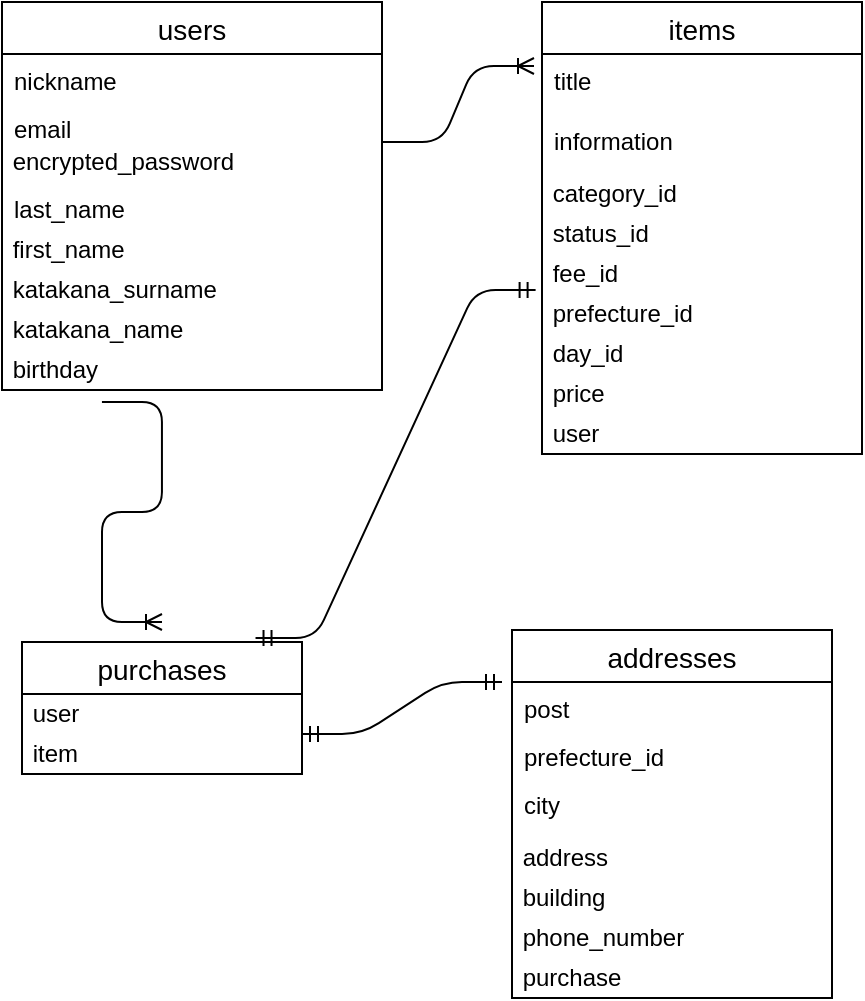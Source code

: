 <mxfile version="13.10.0" type="embed">
    <diagram id="HoW109t7VY8YQYDN1kgU" name="ページ1">
        <mxGraphModel dx="448" dy="667" grid="1" gridSize="10" guides="1" tooltips="1" connect="1" arrows="1" fold="1" page="1" pageScale="1" pageWidth="850" pageHeight="1100" math="0" shadow="0">
            <root>
                <mxCell id="0"/>
                <mxCell id="1" parent="0"/>
                <mxCell id="2" value="users" style="swimlane;fontStyle=0;childLayout=stackLayout;horizontal=1;startSize=26;horizontalStack=0;resizeParent=1;resizeParentMax=0;resizeLast=0;collapsible=1;marginBottom=0;align=center;fontSize=14;" parent="1" vertex="1">
                    <mxGeometry x="10" y="120" width="190" height="194" as="geometry"/>
                </mxCell>
                <mxCell id="3" value="nickname" style="text;strokeColor=none;fillColor=none;spacingLeft=4;spacingRight=4;overflow=hidden;rotatable=0;points=[[0,0.5],[1,0.5]];portConstraint=eastwest;fontSize=12;" parent="2" vertex="1">
                    <mxGeometry y="26" width="190" height="24" as="geometry"/>
                </mxCell>
                <mxCell id="4" value="email" style="text;strokeColor=none;fillColor=none;spacingLeft=4;spacingRight=4;overflow=hidden;rotatable=0;points=[[0,0.5],[1,0.5]];portConstraint=eastwest;fontSize=12;align=left;" parent="2" vertex="1">
                    <mxGeometry y="50" width="190" height="20" as="geometry"/>
                </mxCell>
                <mxCell id="59" value="&amp;nbsp;encrypted_password" style="text;html=1;resizable=0;autosize=1;align=left;verticalAlign=middle;points=[];fillColor=none;strokeColor=none;rounded=0;" parent="2" vertex="1">
                    <mxGeometry y="70" width="190" height="20" as="geometry"/>
                </mxCell>
                <mxCell id="5" value="last_name" style="text;strokeColor=none;fillColor=none;spacingLeft=4;spacingRight=4;overflow=hidden;rotatable=0;points=[[0,0.5],[1,0.5]];portConstraint=eastwest;fontSize=12;" parent="2" vertex="1">
                    <mxGeometry y="90" width="190" height="24" as="geometry"/>
                </mxCell>
                <mxCell id="71" value="&amp;nbsp;first_name" style="text;html=1;resizable=0;autosize=1;align=left;verticalAlign=middle;points=[];fillColor=none;strokeColor=none;rounded=0;" parent="2" vertex="1">
                    <mxGeometry y="114" width="190" height="20" as="geometry"/>
                </mxCell>
                <mxCell id="72" value="&amp;nbsp;katakana_surname" style="text;html=1;resizable=0;autosize=1;align=left;verticalAlign=middle;points=[];fillColor=none;strokeColor=none;rounded=0;" parent="2" vertex="1">
                    <mxGeometry y="134" width="190" height="20" as="geometry"/>
                </mxCell>
                <mxCell id="73" value="&amp;nbsp;katakana_name" style="text;html=1;resizable=0;autosize=1;align=left;verticalAlign=middle;points=[];fillColor=none;strokeColor=none;rounded=0;" parent="2" vertex="1">
                    <mxGeometry y="154" width="190" height="20" as="geometry"/>
                </mxCell>
                <mxCell id="74" value="&amp;nbsp;birthday" style="text;html=1;resizable=0;autosize=1;align=left;verticalAlign=middle;points=[];fillColor=none;strokeColor=none;rounded=0;" parent="2" vertex="1">
                    <mxGeometry y="174" width="190" height="20" as="geometry"/>
                </mxCell>
                <mxCell id="6" value="items" style="swimlane;fontStyle=0;childLayout=stackLayout;horizontal=1;startSize=26;horizontalStack=0;resizeParent=1;resizeParentMax=0;resizeLast=0;collapsible=1;marginBottom=0;align=center;fontSize=14;" parent="1" vertex="1">
                    <mxGeometry x="280" y="120" width="160" height="226" as="geometry"/>
                </mxCell>
                <mxCell id="8" value="title" style="text;strokeColor=none;fillColor=none;spacingLeft=4;spacingRight=4;overflow=hidden;rotatable=0;points=[[0,0.5],[1,0.5]];portConstraint=eastwest;fontSize=12;" parent="6" vertex="1">
                    <mxGeometry y="26" width="160" height="30" as="geometry"/>
                </mxCell>
                <mxCell id="9" value="information" style="text;strokeColor=none;fillColor=none;spacingLeft=4;spacingRight=4;overflow=hidden;rotatable=0;points=[[0,0.5],[1,0.5]];portConstraint=eastwest;fontSize=12;" parent="6" vertex="1">
                    <mxGeometry y="56" width="160" height="30" as="geometry"/>
                </mxCell>
                <mxCell id="60" value="&amp;nbsp;category_id" style="text;html=1;resizable=0;autosize=1;align=left;verticalAlign=middle;points=[];fillColor=none;strokeColor=none;rounded=0;" parent="6" vertex="1">
                    <mxGeometry y="86" width="160" height="20" as="geometry"/>
                </mxCell>
                <mxCell id="61" value="&amp;nbsp;status_id" style="text;html=1;resizable=0;autosize=1;align=left;verticalAlign=middle;points=[];fillColor=none;strokeColor=none;rounded=0;" parent="6" vertex="1">
                    <mxGeometry y="106" width="160" height="20" as="geometry"/>
                </mxCell>
                <mxCell id="64" value="&amp;nbsp;fee_id" style="text;html=1;resizable=0;autosize=1;align=left;verticalAlign=middle;points=[];fillColor=none;strokeColor=none;rounded=0;" parent="6" vertex="1">
                    <mxGeometry y="126" width="160" height="20" as="geometry"/>
                </mxCell>
                <mxCell id="65" value="&amp;nbsp;prefecture_id" style="text;html=1;resizable=0;autosize=1;align=left;verticalAlign=middle;points=[];fillColor=none;strokeColor=none;rounded=0;" parent="6" vertex="1">
                    <mxGeometry y="146" width="160" height="20" as="geometry"/>
                </mxCell>
                <mxCell id="66" value="&amp;nbsp;day_id" style="text;html=1;resizable=0;autosize=1;align=left;verticalAlign=middle;points=[];fillColor=none;strokeColor=none;rounded=0;" parent="6" vertex="1">
                    <mxGeometry y="166" width="160" height="20" as="geometry"/>
                </mxCell>
                <mxCell id="62" value="&amp;nbsp;price" style="text;html=1;resizable=0;autosize=1;align=left;verticalAlign=middle;points=[];fillColor=none;strokeColor=none;rounded=0;" parent="6" vertex="1">
                    <mxGeometry y="186" width="160" height="20" as="geometry"/>
                </mxCell>
                <mxCell id="83" value="&amp;nbsp;user" style="text;html=1;resizable=0;autosize=1;align=left;verticalAlign=middle;points=[];fillColor=none;strokeColor=none;rounded=0;" vertex="1" parent="6">
                    <mxGeometry y="206" width="160" height="20" as="geometry"/>
                </mxCell>
                <mxCell id="10" value="purchases" style="swimlane;fontStyle=0;childLayout=stackLayout;horizontal=1;startSize=26;horizontalStack=0;resizeParent=1;resizeParentMax=0;resizeLast=0;collapsible=1;marginBottom=0;align=center;fontSize=14;" parent="1" vertex="1">
                    <mxGeometry x="20" y="440" width="140" height="66" as="geometry"/>
                </mxCell>
                <mxCell id="58" value="&amp;nbsp;user" style="text;html=1;resizable=0;autosize=1;align=left;verticalAlign=middle;points=[];fillColor=none;strokeColor=none;rounded=0;" parent="10" vertex="1">
                    <mxGeometry y="26" width="140" height="20" as="geometry"/>
                </mxCell>
                <mxCell id="75" value="&amp;nbsp;item" style="text;html=1;resizable=0;autosize=1;align=left;verticalAlign=middle;points=[];fillColor=none;strokeColor=none;rounded=0;" parent="10" vertex="1">
                    <mxGeometry y="46" width="140" height="20" as="geometry"/>
                </mxCell>
                <mxCell id="14" value="addresses" style="swimlane;fontStyle=0;childLayout=stackLayout;horizontal=1;startSize=26;horizontalStack=0;resizeParent=1;resizeParentMax=0;resizeLast=0;collapsible=1;marginBottom=0;align=center;fontSize=14;" parent="1" vertex="1">
                    <mxGeometry x="265" y="434" width="160" height="184" as="geometry"/>
                </mxCell>
                <mxCell id="15" value="post" style="text;strokeColor=none;fillColor=none;spacingLeft=4;spacingRight=4;overflow=hidden;rotatable=0;points=[[0,0.5],[1,0.5]];portConstraint=eastwest;fontSize=12;" parent="14" vertex="1">
                    <mxGeometry y="26" width="160" height="24" as="geometry"/>
                </mxCell>
                <mxCell id="16" value="prefecture_id" style="text;strokeColor=none;fillColor=none;spacingLeft=4;spacingRight=4;overflow=hidden;rotatable=0;points=[[0,0.5],[1,0.5]];portConstraint=eastwest;fontSize=12;" parent="14" vertex="1">
                    <mxGeometry y="50" width="160" height="24" as="geometry"/>
                </mxCell>
                <mxCell id="17" value="city" style="text;strokeColor=none;fillColor=none;spacingLeft=4;spacingRight=4;overflow=hidden;rotatable=0;points=[[0,0.5],[1,0.5]];portConstraint=eastwest;fontSize=12;" parent="14" vertex="1">
                    <mxGeometry y="74" width="160" height="30" as="geometry"/>
                </mxCell>
                <mxCell id="84" value="&amp;nbsp;address" style="text;html=1;resizable=0;autosize=1;align=left;verticalAlign=middle;points=[];fillColor=none;strokeColor=none;rounded=0;" vertex="1" parent="14">
                    <mxGeometry y="104" width="160" height="20" as="geometry"/>
                </mxCell>
                <mxCell id="78" value="&amp;nbsp;building" style="text;html=1;resizable=0;autosize=1;align=left;verticalAlign=middle;points=[];fillColor=none;strokeColor=none;rounded=0;" parent="14" vertex="1">
                    <mxGeometry y="124" width="160" height="20" as="geometry"/>
                </mxCell>
                <mxCell id="79" value="&amp;nbsp;phone_number" style="text;html=1;resizable=0;autosize=1;align=left;verticalAlign=middle;points=[];fillColor=none;strokeColor=none;rounded=0;" parent="14" vertex="1">
                    <mxGeometry y="144" width="160" height="20" as="geometry"/>
                </mxCell>
                <mxCell id="82" value="&amp;nbsp;purchase" style="text;html=1;resizable=0;autosize=1;align=left;verticalAlign=middle;points=[];fillColor=none;strokeColor=none;rounded=0;" parent="14" vertex="1">
                    <mxGeometry y="164" width="160" height="20" as="geometry"/>
                </mxCell>
                <mxCell id="26" value="" style="edgeStyle=entityRelationEdgeStyle;fontSize=12;html=1;endArrow=ERoneToMany;entryX=-0.025;entryY=0.2;entryDx=0;entryDy=0;entryPerimeter=0;" parent="1" target="8" edge="1">
                    <mxGeometry width="100" height="100" relative="1" as="geometry">
                        <mxPoint x="200" y="190" as="sourcePoint"/>
                        <mxPoint x="300" y="90" as="targetPoint"/>
                    </mxGeometry>
                </mxCell>
                <mxCell id="67" value="" style="edgeStyle=entityRelationEdgeStyle;fontSize=12;html=1;endArrow=ERmandOne;startArrow=ERmandOne;" parent="1" edge="1">
                    <mxGeometry width="100" height="100" relative="1" as="geometry">
                        <mxPoint x="160" y="486" as="sourcePoint"/>
                        <mxPoint x="260" y="460" as="targetPoint"/>
                    </mxGeometry>
                </mxCell>
                <mxCell id="80" value="" style="edgeStyle=entityRelationEdgeStyle;fontSize=12;html=1;endArrow=ERoneToMany;exitX=0.263;exitY=1.3;exitDx=0;exitDy=0;exitPerimeter=0;" parent="1" source="74" edge="1">
                    <mxGeometry width="100" height="100" relative="1" as="geometry">
                        <mxPoint x="170" y="390" as="sourcePoint"/>
                        <mxPoint x="90" y="430" as="targetPoint"/>
                    </mxGeometry>
                </mxCell>
                <mxCell id="81" value="" style="edgeStyle=entityRelationEdgeStyle;fontSize=12;html=1;endArrow=ERmandOne;startArrow=ERmandOne;exitX=0.834;exitY=-0.03;exitDx=0;exitDy=0;exitPerimeter=0;entryX=-0.02;entryY=-0.1;entryDx=0;entryDy=0;entryPerimeter=0;" parent="1" source="10" target="65" edge="1">
                    <mxGeometry width="100" height="100" relative="1" as="geometry">
                        <mxPoint x="170" y="390" as="sourcePoint"/>
                        <mxPoint x="270" y="290" as="targetPoint"/>
                    </mxGeometry>
                </mxCell>
            </root>
        </mxGraphModel>
    </diagram>
</mxfile>